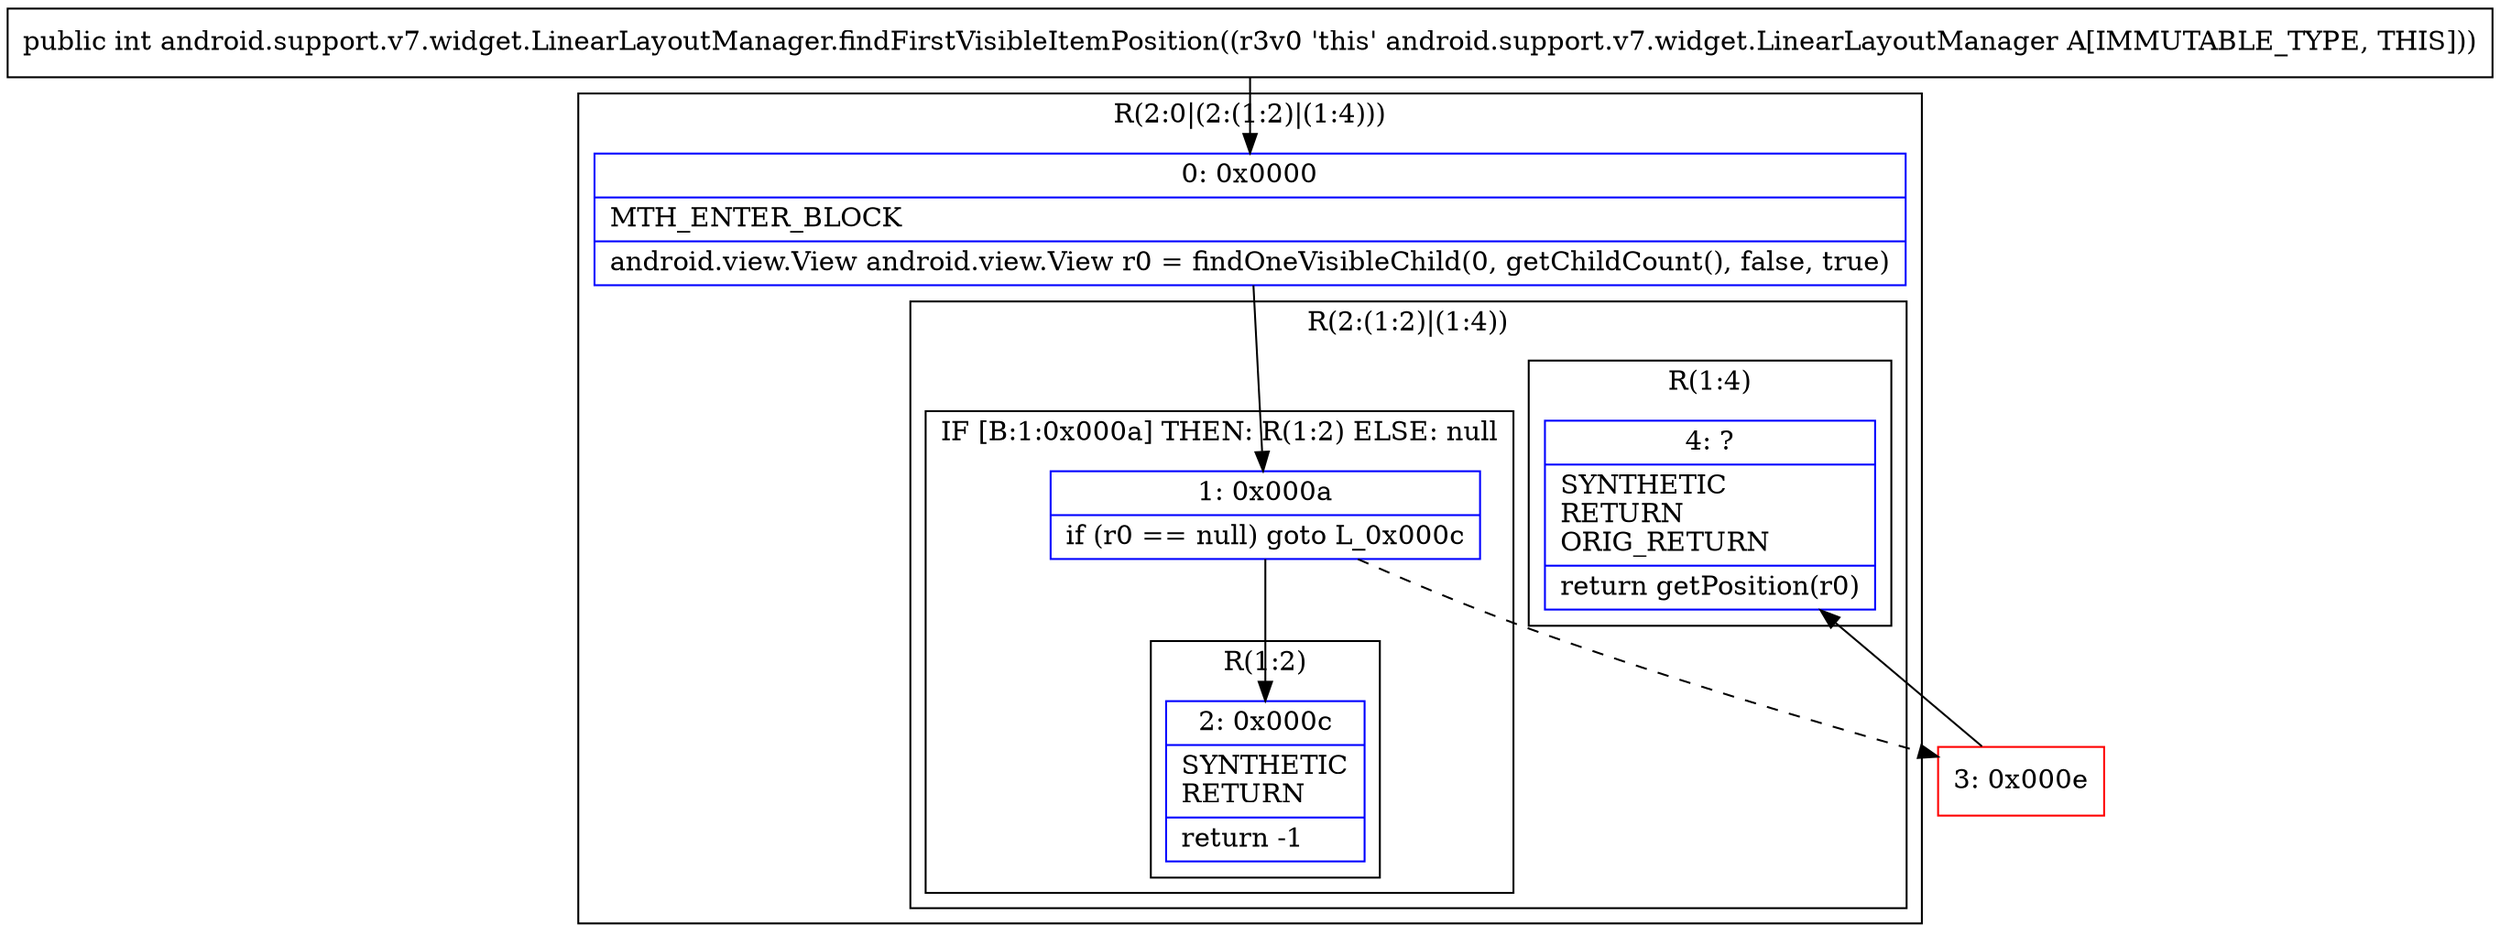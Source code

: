 digraph "CFG forandroid.support.v7.widget.LinearLayoutManager.findFirstVisibleItemPosition()I" {
subgraph cluster_Region_814556404 {
label = "R(2:0|(2:(1:2)|(1:4)))";
node [shape=record,color=blue];
Node_0 [shape=record,label="{0\:\ 0x0000|MTH_ENTER_BLOCK\l|android.view.View android.view.View r0 = findOneVisibleChild(0, getChildCount(), false, true)\l}"];
subgraph cluster_Region_231588284 {
label = "R(2:(1:2)|(1:4))";
node [shape=record,color=blue];
subgraph cluster_IfRegion_561110087 {
label = "IF [B:1:0x000a] THEN: R(1:2) ELSE: null";
node [shape=record,color=blue];
Node_1 [shape=record,label="{1\:\ 0x000a|if (r0 == null) goto L_0x000c\l}"];
subgraph cluster_Region_1051925965 {
label = "R(1:2)";
node [shape=record,color=blue];
Node_2 [shape=record,label="{2\:\ 0x000c|SYNTHETIC\lRETURN\l|return \-1\l}"];
}
}
subgraph cluster_Region_561567549 {
label = "R(1:4)";
node [shape=record,color=blue];
Node_4 [shape=record,label="{4\:\ ?|SYNTHETIC\lRETURN\lORIG_RETURN\l|return getPosition(r0)\l}"];
}
}
}
Node_3 [shape=record,color=red,label="{3\:\ 0x000e}"];
MethodNode[shape=record,label="{public int android.support.v7.widget.LinearLayoutManager.findFirstVisibleItemPosition((r3v0 'this' android.support.v7.widget.LinearLayoutManager A[IMMUTABLE_TYPE, THIS])) }"];
MethodNode -> Node_0;
Node_0 -> Node_1;
Node_1 -> Node_2;
Node_1 -> Node_3[style=dashed];
Node_3 -> Node_4;
}

